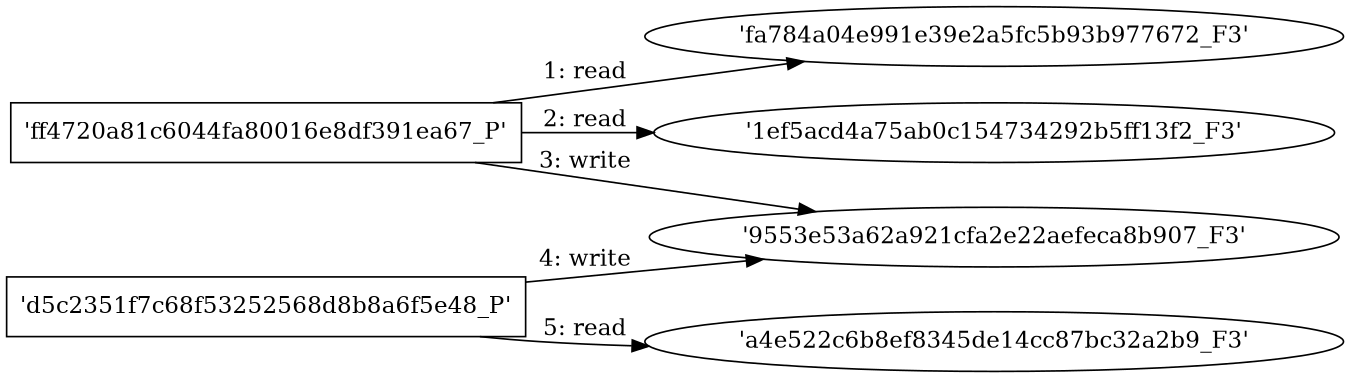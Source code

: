 digraph "D:\Learning\Paper\apt\基于CTI的攻击预警\Dataset\攻击图\ASGfromALLCTI\Vulnerability Spotlight DoS, code execution vulnerabilities in EIP Stack Group OpENer.dot" {
rankdir="LR"
size="9"
fixedsize="false"
splines="true"
nodesep=0.3
ranksep=0
fontsize=10
overlap="scalexy"
engine= "neato"
	"'fa784a04e991e39e2a5fc5b93b977672_F3'" [node_type=file shape=ellipse]
	"'ff4720a81c6044fa80016e8df391ea67_P'" [node_type=Process shape=box]
	"'ff4720a81c6044fa80016e8df391ea67_P'" -> "'fa784a04e991e39e2a5fc5b93b977672_F3'" [label="1: read"]
	"'1ef5acd4a75ab0c154734292b5ff13f2_F3'" [node_type=file shape=ellipse]
	"'ff4720a81c6044fa80016e8df391ea67_P'" [node_type=Process shape=box]
	"'ff4720a81c6044fa80016e8df391ea67_P'" -> "'1ef5acd4a75ab0c154734292b5ff13f2_F3'" [label="2: read"]
	"'9553e53a62a921cfa2e22aefeca8b907_F3'" [node_type=file shape=ellipse]
	"'ff4720a81c6044fa80016e8df391ea67_P'" [node_type=Process shape=box]
	"'ff4720a81c6044fa80016e8df391ea67_P'" -> "'9553e53a62a921cfa2e22aefeca8b907_F3'" [label="3: write"]
	"'9553e53a62a921cfa2e22aefeca8b907_F3'" [node_type=file shape=ellipse]
	"'d5c2351f7c68f53252568d8b8a6f5e48_P'" [node_type=Process shape=box]
	"'d5c2351f7c68f53252568d8b8a6f5e48_P'" -> "'9553e53a62a921cfa2e22aefeca8b907_F3'" [label="4: write"]
	"'a4e522c6b8ef8345de14cc87bc32a2b9_F3'" [node_type=file shape=ellipse]
	"'d5c2351f7c68f53252568d8b8a6f5e48_P'" [node_type=Process shape=box]
	"'d5c2351f7c68f53252568d8b8a6f5e48_P'" -> "'a4e522c6b8ef8345de14cc87bc32a2b9_F3'" [label="5: read"]
}
